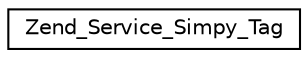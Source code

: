 digraph G
{
  edge [fontname="Helvetica",fontsize="10",labelfontname="Helvetica",labelfontsize="10"];
  node [fontname="Helvetica",fontsize="10",shape=record];
  rankdir="LR";
  Node1 [label="Zend_Service_Simpy_Tag",height=0.2,width=0.4,color="black", fillcolor="white", style="filled",URL="$class_zend___service___simpy___tag.html"];
}
